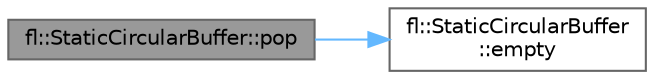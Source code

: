 digraph "fl::StaticCircularBuffer::pop"
{
 // INTERACTIVE_SVG=YES
 // LATEX_PDF_SIZE
  bgcolor="transparent";
  edge [fontname=Helvetica,fontsize=10,labelfontname=Helvetica,labelfontsize=10];
  node [fontname=Helvetica,fontsize=10,shape=box,height=0.2,width=0.4];
  rankdir="LR";
  Node1 [id="Node000001",label="fl::StaticCircularBuffer::pop",height=0.2,width=0.4,color="gray40", fillcolor="grey60", style="filled", fontcolor="black",tooltip=" "];
  Node1 -> Node2 [id="edge1_Node000001_Node000002",color="steelblue1",style="solid",tooltip=" "];
  Node2 [id="Node000002",label="fl::StaticCircularBuffer\l::empty",height=0.2,width=0.4,color="grey40", fillcolor="white", style="filled",URL="$d0/d51/classfl_1_1_static_circular_buffer_ab494ef464dc49ef60037cd4d14aeaea7.html#ab494ef464dc49ef60037cd4d14aeaea7",tooltip=" "];
}
